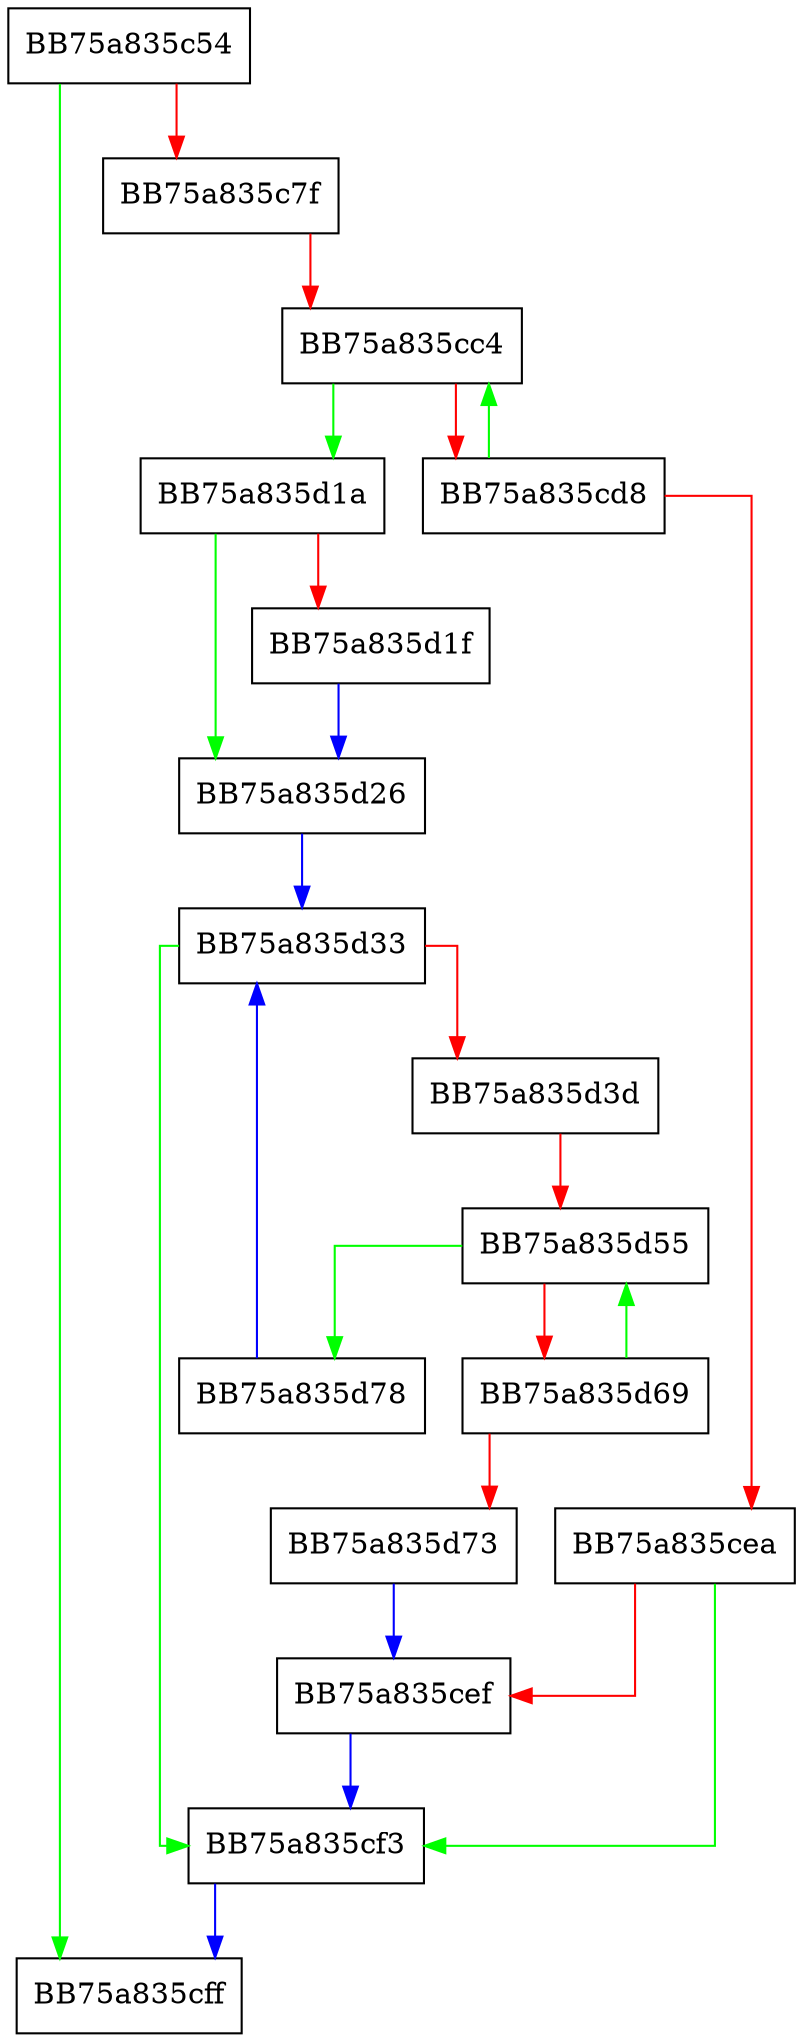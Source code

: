 digraph _Unchecked_erase {
  node [shape="box"];
  graph [splines=ortho];
  BB75a835c54 -> BB75a835cff [color="green"];
  BB75a835c54 -> BB75a835c7f [color="red"];
  BB75a835c7f -> BB75a835cc4 [color="red"];
  BB75a835cc4 -> BB75a835d1a [color="green"];
  BB75a835cc4 -> BB75a835cd8 [color="red"];
  BB75a835cd8 -> BB75a835cc4 [color="green"];
  BB75a835cd8 -> BB75a835cea [color="red"];
  BB75a835cea -> BB75a835cf3 [color="green"];
  BB75a835cea -> BB75a835cef [color="red"];
  BB75a835cef -> BB75a835cf3 [color="blue"];
  BB75a835cf3 -> BB75a835cff [color="blue"];
  BB75a835d1a -> BB75a835d26 [color="green"];
  BB75a835d1a -> BB75a835d1f [color="red"];
  BB75a835d1f -> BB75a835d26 [color="blue"];
  BB75a835d26 -> BB75a835d33 [color="blue"];
  BB75a835d33 -> BB75a835cf3 [color="green"];
  BB75a835d33 -> BB75a835d3d [color="red"];
  BB75a835d3d -> BB75a835d55 [color="red"];
  BB75a835d55 -> BB75a835d78 [color="green"];
  BB75a835d55 -> BB75a835d69 [color="red"];
  BB75a835d69 -> BB75a835d55 [color="green"];
  BB75a835d69 -> BB75a835d73 [color="red"];
  BB75a835d73 -> BB75a835cef [color="blue"];
  BB75a835d78 -> BB75a835d33 [color="blue"];
}